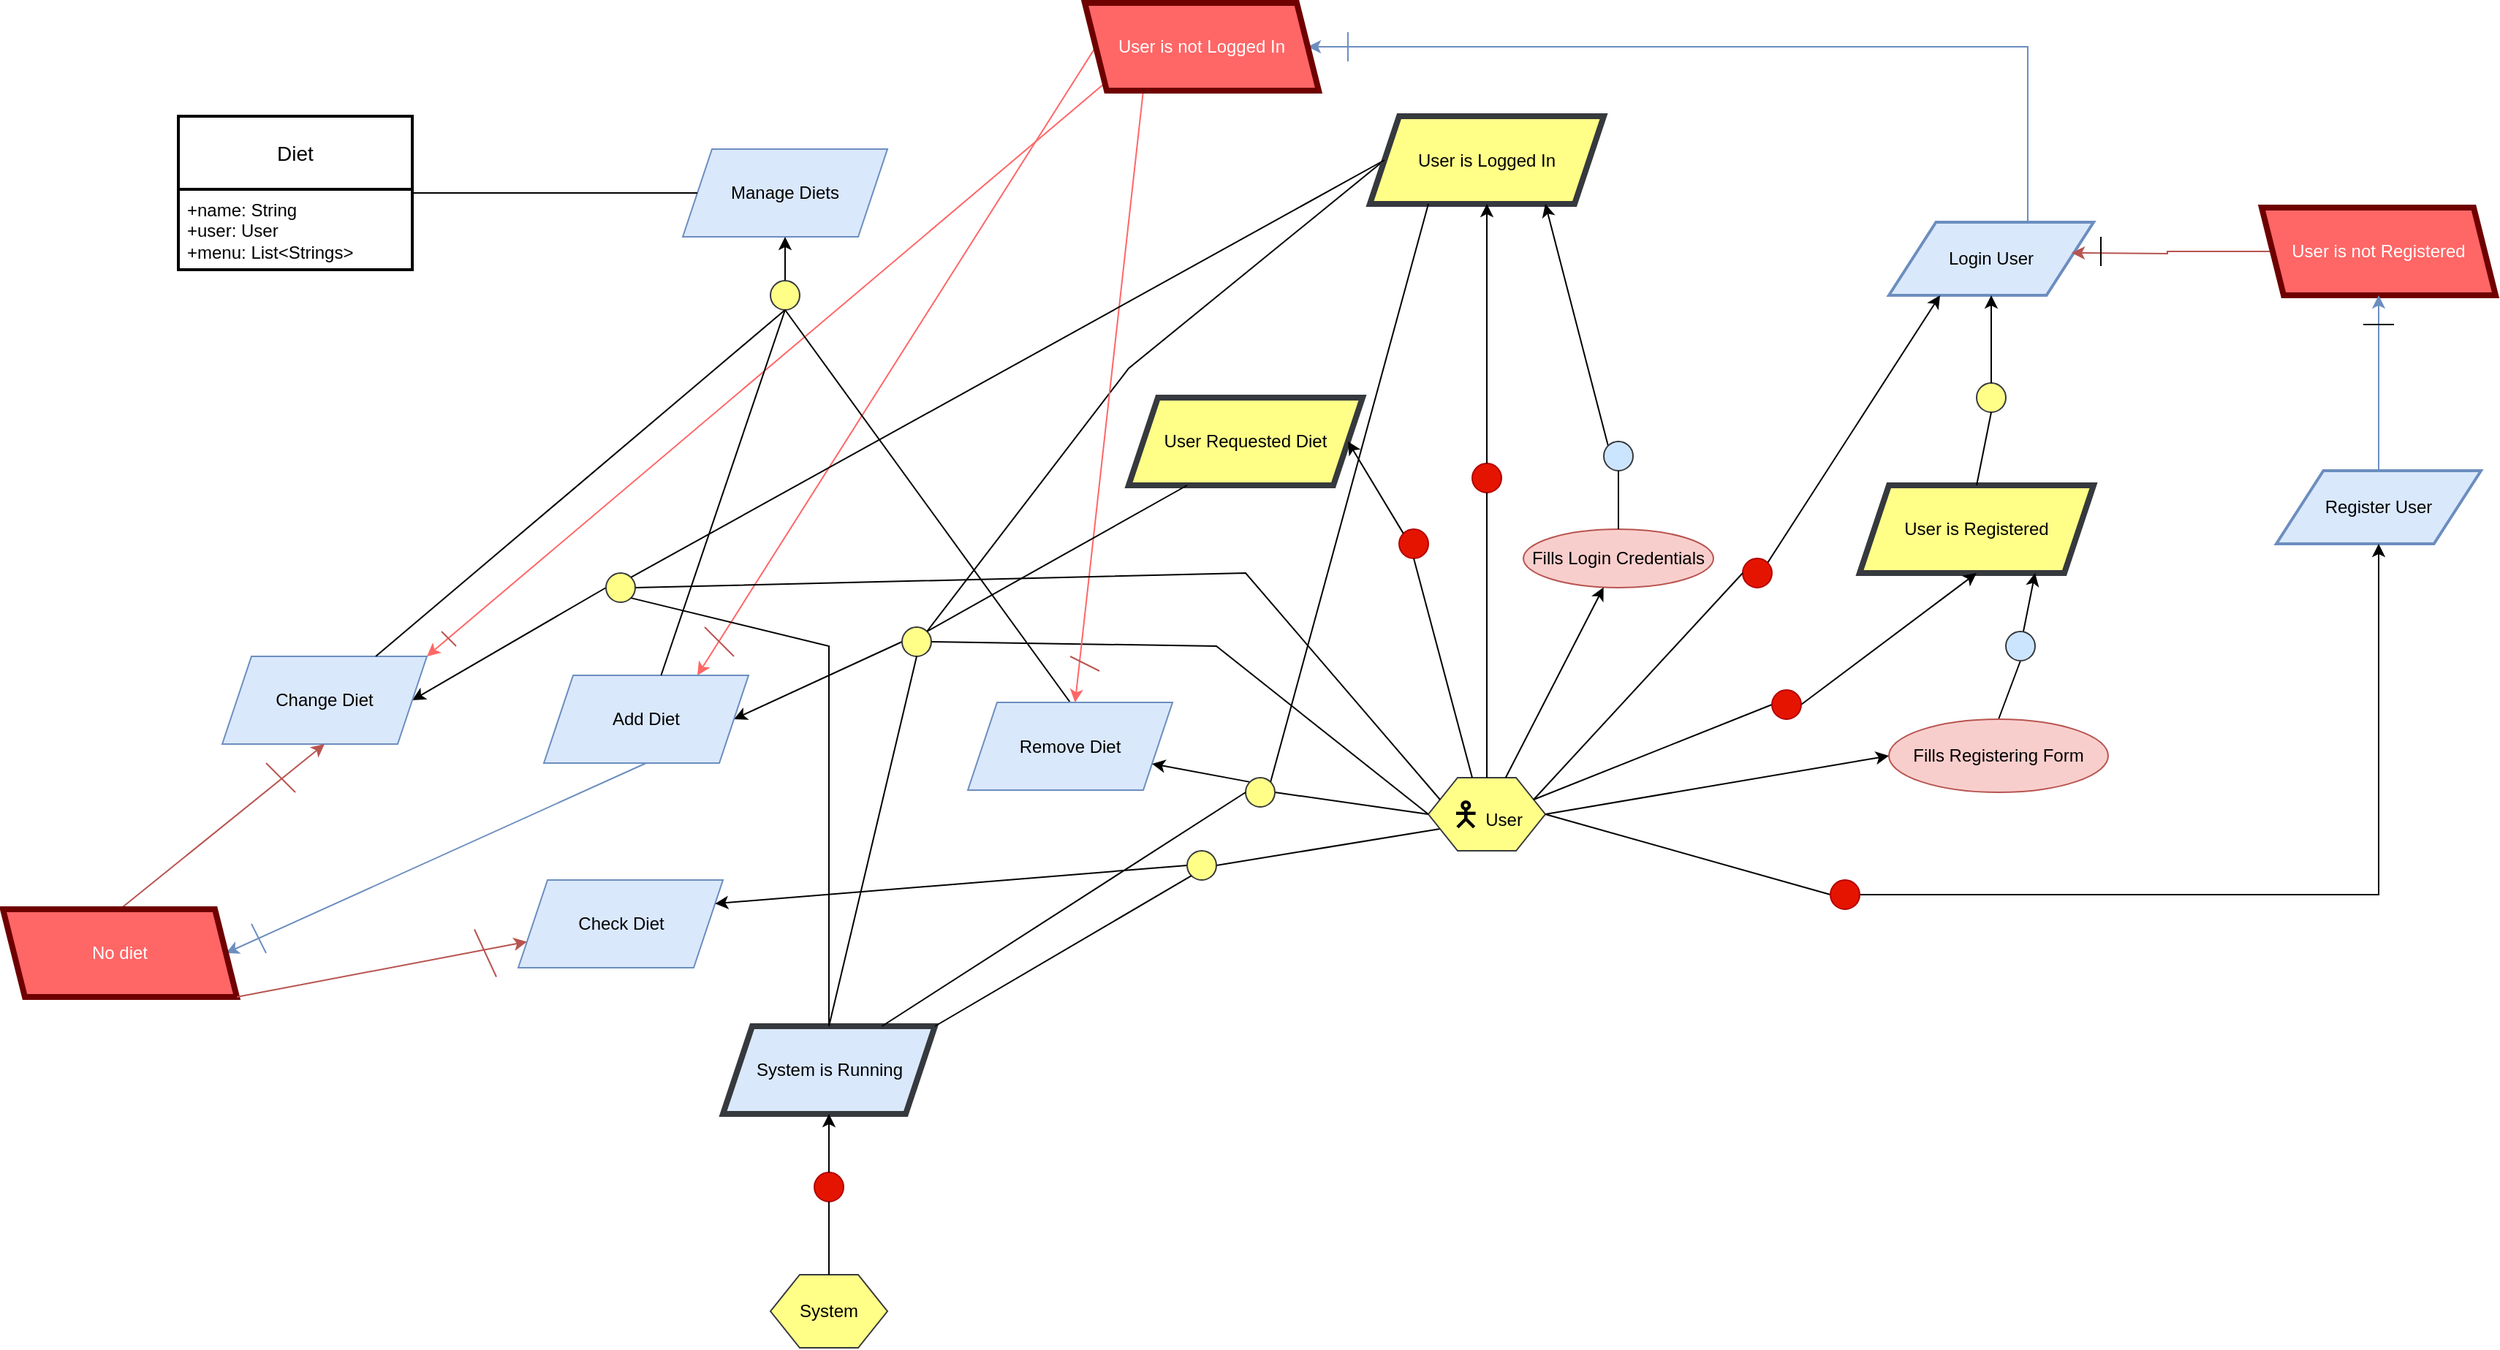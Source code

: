 <mxfile version="21.2.1" type="device">
  <diagram name="Page-1" id="tfmDBc3miOEakFV3B7y-">
    <mxGraphModel dx="2284" dy="723" grid="1" gridSize="10" guides="1" tooltips="1" connect="1" arrows="1" fold="1" page="1" pageScale="1" pageWidth="850" pageHeight="1100" math="0" shadow="0">
      <root>
        <mxCell id="0" />
        <mxCell id="1" parent="0" />
        <mxCell id="NPP5GdCvXKv0nV-kcgQ7-16" value="Diet" style="swimlane;childLayout=stackLayout;horizontal=1;startSize=50;horizontalStack=0;rounded=0;fontSize=14;fontStyle=0;strokeWidth=2;resizeParent=0;resizeLast=1;shadow=0;dashed=0;align=center;arcSize=4;whiteSpace=wrap;html=1;" parent="1" vertex="1">
          <mxGeometry x="-60" y="347.5" width="160" height="105" as="geometry" />
        </mxCell>
        <mxCell id="NPP5GdCvXKv0nV-kcgQ7-17" value="&lt;div&gt;+name: String&lt;br&gt;&lt;/div&gt;&lt;div&gt;+user: User&lt;br&gt;&lt;/div&gt;&lt;div&gt;+menu: List&amp;lt;Strings&amp;gt;&lt;br&gt;&lt;/div&gt;&lt;div&gt;&lt;br&gt;&lt;/div&gt;&lt;div&gt;&lt;br&gt;&lt;/div&gt;" style="align=left;strokeColor=none;fillColor=none;spacingLeft=4;fontSize=12;verticalAlign=top;resizable=0;rotatable=0;part=1;html=1;" parent="NPP5GdCvXKv0nV-kcgQ7-16" vertex="1">
          <mxGeometry y="50" width="160" height="55" as="geometry" />
        </mxCell>
        <mxCell id="NPP5GdCvXKv0nV-kcgQ7-36" style="edgeStyle=orthogonalEdgeStyle;orthogonalLoop=1;jettySize=auto;html=1;startFill=1;endFill=0;rounded=0;entryX=0.5;entryY=1;entryDx=0;entryDy=0;" parent="1" edge="1">
          <mxGeometry relative="1" as="geometry">
            <mxPoint x="720" y="730.0" as="sourcePoint" />
          </mxGeometry>
        </mxCell>
        <mxCell id="7pt3q2MDJ_d6-O4SjyfG-34" style="rounded=0;orthogonalLoop=1;jettySize=auto;html=1;exitX=1;exitY=0.25;exitDx=0;exitDy=0;entryX=0;entryY=0.5;entryDx=0;entryDy=0;endArrow=none;endFill=0;" parent="1" source="QFNl94cKe365iZrxpkh_-8" target="7pt3q2MDJ_d6-O4SjyfG-33" edge="1">
          <mxGeometry relative="1" as="geometry" />
        </mxCell>
        <mxCell id="7pt3q2MDJ_d6-O4SjyfG-47" style="rounded=0;orthogonalLoop=1;jettySize=auto;html=1;exitX=1;exitY=0.5;exitDx=0;exitDy=0;entryX=0;entryY=0.5;entryDx=0;entryDy=0;endArrow=none;endFill=0;" parent="1" source="QFNl94cKe365iZrxpkh_-8" target="7pt3q2MDJ_d6-O4SjyfG-46" edge="1">
          <mxGeometry relative="1" as="geometry" />
        </mxCell>
        <mxCell id="N_5KMHFPPtvNETul84LO-42" style="rounded=0;orthogonalLoop=1;jettySize=auto;html=1;exitX=0;exitY=0.5;exitDx=0;exitDy=0;entryX=1;entryY=0.5;entryDx=0;entryDy=0;endArrow=none;endFill=0;" parent="1" source="QFNl94cKe365iZrxpkh_-8" target="N_5KMHFPPtvNETul84LO-40" edge="1">
          <mxGeometry relative="1" as="geometry">
            <mxPoint x="823.75" y="950" as="sourcePoint" />
            <Array as="points">
              <mxPoint x="650" y="710" />
            </Array>
          </mxGeometry>
        </mxCell>
        <mxCell id="N_5KMHFPPtvNETul84LO-47" style="rounded=0;orthogonalLoop=1;jettySize=auto;html=1;exitX=1;exitY=0;exitDx=0;exitDy=0;entryX=0;entryY=0.5;entryDx=0;entryDy=0;endArrow=none;endFill=0;" parent="1" source="N_5KMHFPPtvNETul84LO-40" target="QFNl94cKe365iZrxpkh_-40" edge="1">
          <mxGeometry relative="1" as="geometry">
            <Array as="points">
              <mxPoint x="590" y="520" />
            </Array>
          </mxGeometry>
        </mxCell>
        <mxCell id="N_5KMHFPPtvNETul84LO-103" style="rounded=0;orthogonalLoop=1;jettySize=auto;html=1;exitX=0;exitY=0.75;exitDx=0;exitDy=0;entryX=1;entryY=0.5;entryDx=0;entryDy=0;endArrow=none;endFill=0;" parent="1" source="QFNl94cKe365iZrxpkh_-8" target="N_5KMHFPPtvNETul84LO-100" edge="1">
          <mxGeometry relative="1" as="geometry" />
        </mxCell>
        <mxCell id="QFNl94cKe365iZrxpkh_-8" value="&lt;font style=&quot;font-size: 23px;&quot;&gt;🯅&lt;/font&gt; User" style="shape=hexagon;perimeter=hexagonPerimeter2;whiteSpace=wrap;html=1;fixedSize=1;fillColor=#ffff88;strokeColor=#36393d;" parent="1" vertex="1">
          <mxGeometry x="795" y="800" width="80" height="50" as="geometry" />
        </mxCell>
        <mxCell id="QFNl94cKe365iZrxpkh_-9" value="&lt;div&gt;System&lt;/div&gt;" style="shape=hexagon;perimeter=hexagonPerimeter2;whiteSpace=wrap;html=1;fixedSize=1;fillColor=#ffff88;strokeColor=#36393d;" parent="1" vertex="1">
          <mxGeometry x="345" y="1140" width="80" height="50" as="geometry" />
        </mxCell>
        <mxCell id="QFNl94cKe365iZrxpkh_-40" value="&lt;div&gt;User is Logged In&lt;/div&gt;" style="shape=parallelogram;perimeter=parallelogramPerimeter;whiteSpace=wrap;html=1;fixedSize=1;fillColor=#ffff88;strokeColor=#36393d;strokeWidth=4;" parent="1" vertex="1">
          <mxGeometry x="755" y="347.5" width="160" height="60" as="geometry" />
        </mxCell>
        <mxCell id="QFNl94cKe365iZrxpkh_-47" value="" style="ellipse;whiteSpace=wrap;html=1;aspect=fixed;fillColor=#e51400;strokeColor=#B20000;fontColor=#ffffff;" parent="1" vertex="1">
          <mxGeometry x="825" y="585" width="20" height="20" as="geometry" />
        </mxCell>
        <mxCell id="QFNl94cKe365iZrxpkh_-48" value="" style="endArrow=none;html=1;rounded=0;entryX=0.5;entryY=1;entryDx=0;entryDy=0;exitX=0.5;exitY=0;exitDx=0;exitDy=0;" parent="1" source="QFNl94cKe365iZrxpkh_-8" target="QFNl94cKe365iZrxpkh_-47" edge="1">
          <mxGeometry width="50" height="50" relative="1" as="geometry">
            <mxPoint x="770" y="680" as="sourcePoint" />
            <mxPoint x="820" y="630" as="targetPoint" />
          </mxGeometry>
        </mxCell>
        <mxCell id="QFNl94cKe365iZrxpkh_-49" value="" style="endArrow=classic;html=1;rounded=0;entryX=0.5;entryY=1;entryDx=0;entryDy=0;exitX=0.5;exitY=0;exitDx=0;exitDy=0;" parent="1" source="QFNl94cKe365iZrxpkh_-47" target="QFNl94cKe365iZrxpkh_-40" edge="1">
          <mxGeometry width="50" height="50" relative="1" as="geometry">
            <mxPoint x="780" y="560" as="sourcePoint" />
            <mxPoint x="830" y="510" as="targetPoint" />
          </mxGeometry>
        </mxCell>
        <mxCell id="7pt3q2MDJ_d6-O4SjyfG-26" style="edgeStyle=orthogonalEdgeStyle;rounded=0;orthogonalLoop=1;jettySize=auto;html=1;exitX=0.5;exitY=0;exitDx=0;exitDy=0;entryX=0;entryY=0.5;entryDx=0;entryDy=0;fillColor=#dae8fc;strokeColor=#6c8ebf;" parent="1" source="7pt3q2MDJ_d6-O4SjyfG-2" target="7pt3q2MDJ_d6-O4SjyfG-14" edge="1">
          <mxGeometry relative="1" as="geometry">
            <Array as="points">
              <mxPoint x="1205" y="300" />
            </Array>
          </mxGeometry>
        </mxCell>
        <mxCell id="7pt3q2MDJ_d6-O4SjyfG-2" value="Login User" style="shape=parallelogram;html=1;strokeWidth=2;perimeter=parallelogramPerimeter;whiteSpace=wrap;rounded=0;arcSize=12;size=0.23;fillColor=#dae8fc;strokeColor=#6c8ebf;" parent="1" vertex="1">
          <mxGeometry x="1110" y="420" width="140" height="50" as="geometry" />
        </mxCell>
        <mxCell id="7pt3q2MDJ_d6-O4SjyfG-6" value="" style="ellipse;whiteSpace=wrap;html=1;aspect=fixed;fillColor=#e51400;strokeColor=#B20000;fontColor=#ffffff;" parent="1" vertex="1">
          <mxGeometry x="1010" y="650" width="20" height="20" as="geometry" />
        </mxCell>
        <mxCell id="7pt3q2MDJ_d6-O4SjyfG-7" value="" style="endArrow=none;html=1;rounded=0;exitX=1;exitY=0.25;exitDx=0;exitDy=0;entryX=0;entryY=0.5;entryDx=0;entryDy=0;" parent="1" source="QFNl94cKe365iZrxpkh_-8" target="7pt3q2MDJ_d6-O4SjyfG-6" edge="1">
          <mxGeometry width="50" height="50" relative="1" as="geometry">
            <mxPoint x="845" y="700" as="sourcePoint" />
            <mxPoint x="1000" y="690" as="targetPoint" />
          </mxGeometry>
        </mxCell>
        <mxCell id="7pt3q2MDJ_d6-O4SjyfG-8" value="" style="endArrow=classic;html=1;rounded=0;entryX=0.25;entryY=1;entryDx=0;entryDy=0;exitX=1;exitY=0;exitDx=0;exitDy=0;" parent="1" source="7pt3q2MDJ_d6-O4SjyfG-6" target="7pt3q2MDJ_d6-O4SjyfG-2" edge="1">
          <mxGeometry width="50" height="50" relative="1" as="geometry">
            <mxPoint x="790" y="570" as="sourcePoint" />
            <mxPoint x="810" y="460" as="targetPoint" />
          </mxGeometry>
        </mxCell>
        <mxCell id="7pt3q2MDJ_d6-O4SjyfG-13" style="rounded=0;orthogonalLoop=1;jettySize=auto;html=1;exitX=0;exitY=0;exitDx=0;exitDy=0;entryX=0.75;entryY=1;entryDx=0;entryDy=0;" parent="1" source="7pt3q2MDJ_d6-O4SjyfG-52" target="QFNl94cKe365iZrxpkh_-40" edge="1">
          <mxGeometry relative="1" as="geometry" />
        </mxCell>
        <mxCell id="7pt3q2MDJ_d6-O4SjyfG-10" value="&lt;div&gt;Fills Login Credentials&lt;/div&gt;" style="ellipse;whiteSpace=wrap;html=1;fillColor=#f8cecc;strokeColor=#b85450;" parent="1" vertex="1">
          <mxGeometry x="860" y="630" width="130" height="40" as="geometry" />
        </mxCell>
        <mxCell id="7pt3q2MDJ_d6-O4SjyfG-11" value="" style="endArrow=classic;html=1;rounded=0;endFill=1;" parent="1" source="QFNl94cKe365iZrxpkh_-8" target="7pt3q2MDJ_d6-O4SjyfG-10" edge="1">
          <mxGeometry width="50" height="50" relative="1" as="geometry">
            <mxPoint x="885" y="725" as="sourcePoint" />
            <mxPoint x="930" y="640" as="targetPoint" />
          </mxGeometry>
        </mxCell>
        <mxCell id="7pt3q2MDJ_d6-O4SjyfG-19" style="rounded=0;orthogonalLoop=1;jettySize=auto;html=1;exitX=1;exitY=0.5;exitDx=0;exitDy=0;entryX=0.75;entryY=0;entryDx=0;entryDy=0;strokeColor=#FF6666;" parent="1" source="7pt3q2MDJ_d6-O4SjyfG-14" target="N_5KMHFPPtvNETul84LO-41" edge="1">
          <mxGeometry relative="1" as="geometry">
            <mxPoint x="584.583" y="296.25" as="targetPoint" />
          </mxGeometry>
        </mxCell>
        <mxCell id="7pt3q2MDJ_d6-O4SjyfG-20" style="rounded=0;orthogonalLoop=1;jettySize=auto;html=1;exitX=0.75;exitY=0;exitDx=0;exitDy=0;strokeColor=#FF6666;" parent="1" source="7pt3q2MDJ_d6-O4SjyfG-14" target="N_5KMHFPPtvNETul84LO-68" edge="1">
          <mxGeometry relative="1" as="geometry">
            <mxPoint x="585" y="600" as="targetPoint" />
          </mxGeometry>
        </mxCell>
        <mxCell id="7pt3q2MDJ_d6-O4SjyfG-21" style="rounded=0;orthogonalLoop=1;jettySize=auto;html=1;exitX=1;exitY=0;exitDx=0;exitDy=0;strokeColor=#FF6666;entryX=1;entryY=0;entryDx=0;entryDy=0;" parent="1" source="7pt3q2MDJ_d6-O4SjyfG-14" target="N_5KMHFPPtvNETul84LO-61" edge="1">
          <mxGeometry relative="1" as="geometry">
            <mxPoint x="366.154" y="611.538" as="targetPoint" />
          </mxGeometry>
        </mxCell>
        <mxCell id="7pt3q2MDJ_d6-O4SjyfG-14" value="&lt;div&gt;User is not Logged In&lt;/div&gt;" style="shape=parallelogram;perimeter=parallelogramPerimeter;whiteSpace=wrap;html=1;fixedSize=1;fillColor=#FF6666;strokeColor=#6F0000;strokeWidth=4;size=15;direction=west;flipH=1;fontColor=#ffffff;" parent="1" vertex="1">
          <mxGeometry x="560" y="270" width="160" height="60" as="geometry" />
        </mxCell>
        <mxCell id="7pt3q2MDJ_d6-O4SjyfG-27" value="" style="endArrow=none;html=1;rounded=0;fillColor=#dae8fc;strokeColor=#6c8ebf;" parent="1" edge="1">
          <mxGeometry width="50" height="50" relative="1" as="geometry">
            <mxPoint x="740" y="310" as="sourcePoint" />
            <mxPoint x="740" y="290" as="targetPoint" />
          </mxGeometry>
        </mxCell>
        <mxCell id="7pt3q2MDJ_d6-O4SjyfG-31" style="edgeStyle=orthogonalEdgeStyle;rounded=0;orthogonalLoop=1;jettySize=auto;html=1;exitX=1;exitY=0.5;exitDx=0;exitDy=0;fillColor=#f8cecc;strokeColor=#b85450;" parent="1" source="7pt3q2MDJ_d6-O4SjyfG-30" edge="1">
          <mxGeometry relative="1" as="geometry">
            <mxPoint x="1235" y="441" as="targetPoint" />
          </mxGeometry>
        </mxCell>
        <mxCell id="7pt3q2MDJ_d6-O4SjyfG-30" value="&lt;div&gt;User is not Registered&lt;br&gt;&lt;/div&gt;" style="shape=parallelogram;perimeter=parallelogramPerimeter;whiteSpace=wrap;html=1;fixedSize=1;fillColor=#FF6666;strokeColor=#6F0000;strokeWidth=4;size=15;direction=west;flipH=1;fontColor=#ffffff;" parent="1" vertex="1">
          <mxGeometry x="1365" y="410" width="160" height="60" as="geometry" />
        </mxCell>
        <mxCell id="7pt3q2MDJ_d6-O4SjyfG-32" value="&lt;div&gt;User is Registered&lt;br&gt;&lt;/div&gt;" style="shape=parallelogram;perimeter=parallelogramPerimeter;whiteSpace=wrap;html=1;fixedSize=1;fillColor=#ffff88;strokeColor=#36393d;strokeWidth=4;" parent="1" vertex="1">
          <mxGeometry x="1090" y="600" width="160" height="60" as="geometry" />
        </mxCell>
        <mxCell id="7pt3q2MDJ_d6-O4SjyfG-35" style="rounded=0;orthogonalLoop=1;jettySize=auto;html=1;exitX=1;exitY=0.5;exitDx=0;exitDy=0;entryX=0.5;entryY=1;entryDx=0;entryDy=0;" parent="1" source="7pt3q2MDJ_d6-O4SjyfG-33" target="7pt3q2MDJ_d6-O4SjyfG-32" edge="1">
          <mxGeometry relative="1" as="geometry" />
        </mxCell>
        <mxCell id="7pt3q2MDJ_d6-O4SjyfG-33" value="" style="ellipse;whiteSpace=wrap;html=1;aspect=fixed;fillColor=#e51400;strokeColor=#B20000;fontColor=#ffffff;" parent="1" vertex="1">
          <mxGeometry x="1030" y="740" width="20" height="20" as="geometry" />
        </mxCell>
        <mxCell id="7pt3q2MDJ_d6-O4SjyfG-37" value="" style="endArrow=none;html=1;rounded=0;" parent="1" edge="1">
          <mxGeometry width="50" height="50" relative="1" as="geometry">
            <mxPoint x="1255" y="450" as="sourcePoint" />
            <mxPoint x="1255" y="430" as="targetPoint" />
          </mxGeometry>
        </mxCell>
        <mxCell id="7pt3q2MDJ_d6-O4SjyfG-44" style="edgeStyle=orthogonalEdgeStyle;rounded=0;orthogonalLoop=1;jettySize=auto;html=1;entryX=0.5;entryY=0;entryDx=0;entryDy=0;fillColor=#dae8fc;strokeColor=#6c8ebf;" parent="1" source="7pt3q2MDJ_d6-O4SjyfG-43" target="7pt3q2MDJ_d6-O4SjyfG-30" edge="1">
          <mxGeometry relative="1" as="geometry" />
        </mxCell>
        <mxCell id="7pt3q2MDJ_d6-O4SjyfG-43" value="Register User" style="shape=parallelogram;html=1;strokeWidth=2;perimeter=parallelogramPerimeter;whiteSpace=wrap;rounded=0;arcSize=12;size=0.23;fillColor=#dae8fc;strokeColor=#6c8ebf;" parent="1" vertex="1">
          <mxGeometry x="1375" y="590" width="140" height="50" as="geometry" />
        </mxCell>
        <mxCell id="7pt3q2MDJ_d6-O4SjyfG-45" value="" style="endArrow=none;html=1;rounded=0;" parent="1" edge="1">
          <mxGeometry width="50" height="50" relative="1" as="geometry">
            <mxPoint x="1455.5" y="490" as="sourcePoint" />
            <mxPoint x="1434.5" y="490" as="targetPoint" />
          </mxGeometry>
        </mxCell>
        <mxCell id="7pt3q2MDJ_d6-O4SjyfG-48" style="edgeStyle=orthogonalEdgeStyle;rounded=0;orthogonalLoop=1;jettySize=auto;html=1;exitX=1;exitY=0.5;exitDx=0;exitDy=0;entryX=0.5;entryY=1;entryDx=0;entryDy=0;" parent="1" source="7pt3q2MDJ_d6-O4SjyfG-46" target="7pt3q2MDJ_d6-O4SjyfG-43" edge="1">
          <mxGeometry relative="1" as="geometry" />
        </mxCell>
        <mxCell id="7pt3q2MDJ_d6-O4SjyfG-46" value="" style="ellipse;whiteSpace=wrap;html=1;aspect=fixed;fillColor=#e51400;strokeColor=#B20000;fontColor=#ffffff;" parent="1" vertex="1">
          <mxGeometry x="1070" y="870" width="20" height="20" as="geometry" />
        </mxCell>
        <mxCell id="7pt3q2MDJ_d6-O4SjyfG-52" value="" style="ellipse;whiteSpace=wrap;html=1;aspect=fixed;fillColor=#cce5ff;strokeColor=#36393d;" parent="1" vertex="1">
          <mxGeometry x="915" y="570" width="20" height="20" as="geometry" />
        </mxCell>
        <mxCell id="7pt3q2MDJ_d6-O4SjyfG-53" style="rounded=0;orthogonalLoop=1;jettySize=auto;html=1;entryX=0.75;entryY=1;entryDx=0;entryDy=0;" parent="1" source="7pt3q2MDJ_d6-O4SjyfG-56" target="7pt3q2MDJ_d6-O4SjyfG-32" edge="1">
          <mxGeometry relative="1" as="geometry">
            <mxPoint x="1390" y="740" as="targetPoint" />
            <mxPoint x="1390" y="820" as="sourcePoint" />
          </mxGeometry>
        </mxCell>
        <mxCell id="7pt3q2MDJ_d6-O4SjyfG-59" style="rounded=0;orthogonalLoop=1;jettySize=auto;html=1;exitX=0.5;exitY=0;exitDx=0;exitDy=0;entryX=0.5;entryY=1;entryDx=0;entryDy=0;endArrow=none;endFill=0;" parent="1" source="7pt3q2MDJ_d6-O4SjyfG-54" target="7pt3q2MDJ_d6-O4SjyfG-56" edge="1">
          <mxGeometry relative="1" as="geometry" />
        </mxCell>
        <mxCell id="7pt3q2MDJ_d6-O4SjyfG-54" value="&lt;div&gt;Fills Registering Form&lt;/div&gt;" style="ellipse;whiteSpace=wrap;html=1;fillColor=#f8cecc;strokeColor=#b85450;" parent="1" vertex="1">
          <mxGeometry x="1110" y="760" width="150" height="50" as="geometry" />
        </mxCell>
        <mxCell id="7pt3q2MDJ_d6-O4SjyfG-55" value="" style="endArrow=classic;html=1;rounded=0;exitX=1;exitY=0.5;exitDx=0;exitDy=0;endFill=1;entryX=0;entryY=0.5;entryDx=0;entryDy=0;" parent="1" source="QFNl94cKe365iZrxpkh_-8" edge="1" target="7pt3q2MDJ_d6-O4SjyfG-54">
          <mxGeometry width="50" height="50" relative="1" as="geometry">
            <mxPoint x="1125" y="853" as="sourcePoint" />
            <mxPoint x="1100" y="905" as="targetPoint" />
          </mxGeometry>
        </mxCell>
        <mxCell id="7pt3q2MDJ_d6-O4SjyfG-56" value="" style="ellipse;whiteSpace=wrap;html=1;aspect=fixed;fillColor=#cce5ff;strokeColor=#36393d;" parent="1" vertex="1">
          <mxGeometry x="1190" y="700" width="20" height="20" as="geometry" />
        </mxCell>
        <mxCell id="N_5KMHFPPtvNETul84LO-39" value="Manage Diets" style="shape=parallelogram;perimeter=parallelogramPerimeter;whiteSpace=wrap;html=1;fixedSize=1;fillColor=#dae8fc;strokeColor=#6c8ebf;" parent="1" vertex="1">
          <mxGeometry x="285" y="370" width="140" height="60" as="geometry" />
        </mxCell>
        <mxCell id="N_5KMHFPPtvNETul84LO-43" style="rounded=0;orthogonalLoop=1;jettySize=auto;html=1;exitX=0;exitY=0.5;exitDx=0;exitDy=0;entryX=1;entryY=0.5;entryDx=0;entryDy=0;" parent="1" source="N_5KMHFPPtvNETul84LO-40" target="N_5KMHFPPtvNETul84LO-41" edge="1">
          <mxGeometry relative="1" as="geometry" />
        </mxCell>
        <mxCell id="N_5KMHFPPtvNETul84LO-40" value="" style="ellipse;whiteSpace=wrap;html=1;aspect=fixed;fillColor=#ffff88;strokeColor=#36393d;" parent="1" vertex="1">
          <mxGeometry x="435" y="697" width="20" height="20" as="geometry" />
        </mxCell>
        <mxCell id="N_5KMHFPPtvNETul84LO-88" style="rounded=0;orthogonalLoop=1;jettySize=auto;html=1;exitX=0.5;exitY=1;exitDx=0;exitDy=0;entryX=0;entryY=0.5;entryDx=0;entryDy=0;fillColor=#dae8fc;strokeColor=#6c8ebf;" parent="1" source="N_5KMHFPPtvNETul84LO-41" target="N_5KMHFPPtvNETul84LO-86" edge="1">
          <mxGeometry relative="1" as="geometry" />
        </mxCell>
        <mxCell id="N_5KMHFPPtvNETul84LO-41" value="Add Diet" style="shape=parallelogram;perimeter=parallelogramPerimeter;whiteSpace=wrap;html=1;fixedSize=1;fillColor=#dae8fc;strokeColor=#6c8ebf;" parent="1" vertex="1">
          <mxGeometry x="190" y="730" width="140" height="60" as="geometry" />
        </mxCell>
        <mxCell id="N_5KMHFPPtvNETul84LO-51" style="rounded=0;orthogonalLoop=1;jettySize=auto;html=1;exitX=0.5;exitY=0;exitDx=0;exitDy=0;" parent="1" source="N_5KMHFPPtvNETul84LO-49" target="N_5KMHFPPtvNETul84LO-39" edge="1">
          <mxGeometry relative="1" as="geometry" />
        </mxCell>
        <mxCell id="N_5KMHFPPtvNETul84LO-49" value="" style="ellipse;whiteSpace=wrap;html=1;aspect=fixed;fillColor=#ffff88;strokeColor=#36393d;" parent="1" vertex="1">
          <mxGeometry x="345" y="460" width="20" height="20" as="geometry" />
        </mxCell>
        <mxCell id="N_5KMHFPPtvNETul84LO-57" style="rounded=0;orthogonalLoop=1;jettySize=auto;html=1;exitX=0;exitY=0.25;exitDx=0;exitDy=0;entryX=1;entryY=0.5;entryDx=0;entryDy=0;endArrow=none;endFill=0;" parent="1" source="QFNl94cKe365iZrxpkh_-8" target="N_5KMHFPPtvNETul84LO-60" edge="1">
          <mxGeometry relative="1" as="geometry">
            <mxPoint x="575" y="702" as="sourcePoint" />
            <Array as="points">
              <mxPoint x="670" y="660" />
            </Array>
          </mxGeometry>
        </mxCell>
        <mxCell id="N_5KMHFPPtvNETul84LO-59" style="rounded=0;orthogonalLoop=1;jettySize=auto;html=1;exitX=0;exitY=0.5;exitDx=0;exitDy=0;entryX=1;entryY=0.5;entryDx=0;entryDy=0;" parent="1" source="N_5KMHFPPtvNETul84LO-60" target="N_5KMHFPPtvNETul84LO-61" edge="1">
          <mxGeometry relative="1" as="geometry" />
        </mxCell>
        <mxCell id="N_5KMHFPPtvNETul84LO-60" value="" style="ellipse;whiteSpace=wrap;html=1;aspect=fixed;fillColor=#ffff88;strokeColor=#36393d;" parent="1" vertex="1">
          <mxGeometry x="232.5" y="660" width="20" height="20" as="geometry" />
        </mxCell>
        <mxCell id="N_5KMHFPPtvNETul84LO-61" value="Change Diet" style="shape=parallelogram;perimeter=parallelogramPerimeter;whiteSpace=wrap;html=1;fixedSize=1;fillColor=#dae8fc;strokeColor=#6c8ebf;" parent="1" vertex="1">
          <mxGeometry x="-30" y="717" width="140" height="60" as="geometry" />
        </mxCell>
        <mxCell id="N_5KMHFPPtvNETul84LO-65" value="" style="endArrow=none;html=1;rounded=0;exitX=0;exitY=0.5;exitDx=0;exitDy=0;" parent="1" source="QFNl94cKe365iZrxpkh_-8" edge="1">
          <mxGeometry width="50" height="50" relative="1" as="geometry">
            <mxPoint x="805.154" y="956.057" as="sourcePoint" />
            <mxPoint x="690" y="810" as="targetPoint" />
          </mxGeometry>
        </mxCell>
        <mxCell id="N_5KMHFPPtvNETul84LO-77" style="rounded=0;orthogonalLoop=1;jettySize=auto;html=1;exitX=0.5;exitY=0;exitDx=0;exitDy=0;entryX=0.5;entryY=1;entryDx=0;entryDy=0;endArrow=none;endFill=0;" parent="1" source="N_5KMHFPPtvNETul84LO-68" target="N_5KMHFPPtvNETul84LO-49" edge="1">
          <mxGeometry relative="1" as="geometry" />
        </mxCell>
        <mxCell id="N_5KMHFPPtvNETul84LO-68" value="Remove Diet" style="shape=parallelogram;perimeter=parallelogramPerimeter;whiteSpace=wrap;html=1;fixedSize=1;fillColor=#dae8fc;strokeColor=#6c8ebf;" parent="1" vertex="1">
          <mxGeometry x="480" y="748.5" width="140" height="60" as="geometry" />
        </mxCell>
        <mxCell id="N_5KMHFPPtvNETul84LO-69" style="rounded=0;orthogonalLoop=1;jettySize=auto;html=1;exitX=0;exitY=0;exitDx=0;exitDy=0;entryX=1;entryY=0.75;entryDx=0;entryDy=0;" parent="1" source="N_5KMHFPPtvNETul84LO-70" target="N_5KMHFPPtvNETul84LO-68" edge="1">
          <mxGeometry relative="1" as="geometry" />
        </mxCell>
        <mxCell id="N_5KMHFPPtvNETul84LO-70" value="" style="ellipse;whiteSpace=wrap;html=1;aspect=fixed;fillColor=#ffff88;strokeColor=#36393d;" parent="1" vertex="1">
          <mxGeometry x="670" y="800" width="20" height="20" as="geometry" />
        </mxCell>
        <mxCell id="N_5KMHFPPtvNETul84LO-78" style="rounded=0;orthogonalLoop=1;jettySize=auto;html=1;entryX=0.5;entryY=1;entryDx=0;entryDy=0;endArrow=none;endFill=0;" parent="1" source="N_5KMHFPPtvNETul84LO-41" target="N_5KMHFPPtvNETul84LO-49" edge="1">
          <mxGeometry relative="1" as="geometry">
            <mxPoint x="470" y="749" as="sourcePoint" />
            <mxPoint x="365" y="580" as="targetPoint" />
          </mxGeometry>
        </mxCell>
        <mxCell id="N_5KMHFPPtvNETul84LO-79" style="rounded=0;orthogonalLoop=1;jettySize=auto;html=1;endArrow=none;endFill=0;exitX=0.75;exitY=0;exitDx=0;exitDy=0;entryX=0.5;entryY=1;entryDx=0;entryDy=0;" parent="1" source="N_5KMHFPPtvNETul84LO-61" edge="1" target="N_5KMHFPPtvNETul84LO-49">
          <mxGeometry relative="1" as="geometry">
            <mxPoint x="285" y="740" as="sourcePoint" />
            <mxPoint x="330" y="530" as="targetPoint" />
          </mxGeometry>
        </mxCell>
        <mxCell id="N_5KMHFPPtvNETul84LO-87" style="rounded=0;orthogonalLoop=1;jettySize=auto;html=1;exitX=0.5;exitY=1;exitDx=0;exitDy=0;entryX=0.5;entryY=1;entryDx=0;entryDy=0;fillColor=#f8cecc;strokeColor=#b85450;" parent="1" source="N_5KMHFPPtvNETul84LO-86" target="N_5KMHFPPtvNETul84LO-61" edge="1">
          <mxGeometry relative="1" as="geometry" />
        </mxCell>
        <mxCell id="N_5KMHFPPtvNETul84LO-86" value="No diet" style="shape=parallelogram;perimeter=parallelogramPerimeter;whiteSpace=wrap;html=1;fixedSize=1;fillColor=#FF6666;strokeColor=#6F0000;strokeWidth=4;size=15;direction=west;flipH=1;fontColor=#ffffff;" parent="1" vertex="1">
          <mxGeometry x="-180" y="890" width="160" height="60" as="geometry" />
        </mxCell>
        <mxCell id="N_5KMHFPPtvNETul84LO-89" value="" style="endArrow=none;html=1;rounded=0;fillColor=#dae8fc;strokeColor=#6c8ebf;" parent="1" edge="1">
          <mxGeometry width="50" height="50" relative="1" as="geometry">
            <mxPoint y="920" as="sourcePoint" />
            <mxPoint x="-10" y="900" as="targetPoint" />
          </mxGeometry>
        </mxCell>
        <mxCell id="N_5KMHFPPtvNETul84LO-90" value="" style="endArrow=none;html=1;rounded=0;fillColor=#f8cecc;strokeColor=#b85450;" parent="1" edge="1">
          <mxGeometry width="50" height="50" relative="1" as="geometry">
            <mxPoint x="20" y="810" as="sourcePoint" />
            <mxPoint y="790" as="targetPoint" />
          </mxGeometry>
        </mxCell>
        <mxCell id="N_5KMHFPPtvNETul84LO-91" value="" style="endArrow=none;html=1;rounded=0;fillColor=#f8cecc;strokeColor=#b85450;" parent="1" edge="1">
          <mxGeometry width="50" height="50" relative="1" as="geometry">
            <mxPoint x="130" y="710" as="sourcePoint" />
            <mxPoint x="120" y="700" as="targetPoint" />
          </mxGeometry>
        </mxCell>
        <mxCell id="N_5KMHFPPtvNETul84LO-92" value="" style="endArrow=none;html=1;rounded=0;fillColor=#f8cecc;strokeColor=#b85450;" parent="1" edge="1">
          <mxGeometry width="50" height="50" relative="1" as="geometry">
            <mxPoint x="320" y="717" as="sourcePoint" />
            <mxPoint x="300" y="697" as="targetPoint" />
          </mxGeometry>
        </mxCell>
        <mxCell id="N_5KMHFPPtvNETul84LO-93" value="" style="endArrow=none;html=1;rounded=0;fillColor=#f8cecc;strokeColor=#b85450;" parent="1" edge="1">
          <mxGeometry width="50" height="50" relative="1" as="geometry">
            <mxPoint x="570" y="727" as="sourcePoint" />
            <mxPoint x="550" y="717" as="targetPoint" />
          </mxGeometry>
        </mxCell>
        <mxCell id="N_5KMHFPPtvNETul84LO-99" value="Check Diet" style="shape=parallelogram;perimeter=parallelogramPerimeter;whiteSpace=wrap;html=1;fixedSize=1;fillColor=#dae8fc;strokeColor=#6c8ebf;" parent="1" vertex="1">
          <mxGeometry x="172.5" y="870" width="140" height="60" as="geometry" />
        </mxCell>
        <mxCell id="N_5KMHFPPtvNETul84LO-101" style="rounded=0;orthogonalLoop=1;jettySize=auto;html=1;exitX=0;exitY=0.5;exitDx=0;exitDy=0;entryX=1;entryY=0.25;entryDx=0;entryDy=0;" parent="1" source="N_5KMHFPPtvNETul84LO-100" target="N_5KMHFPPtvNETul84LO-99" edge="1">
          <mxGeometry relative="1" as="geometry" />
        </mxCell>
        <mxCell id="N_5KMHFPPtvNETul84LO-100" value="" style="ellipse;whiteSpace=wrap;html=1;aspect=fixed;fillColor=#ffff88;strokeColor=#36393d;" parent="1" vertex="1">
          <mxGeometry x="630" y="850" width="20" height="20" as="geometry" />
        </mxCell>
        <mxCell id="N_5KMHFPPtvNETul84LO-104" style="rounded=0;orthogonalLoop=1;jettySize=auto;html=1;exitX=0;exitY=0;exitDx=0;exitDy=0;fillColor=#f8cecc;strokeColor=#b85450;" parent="1" source="N_5KMHFPPtvNETul84LO-86" target="N_5KMHFPPtvNETul84LO-99" edge="1">
          <mxGeometry relative="1" as="geometry">
            <mxPoint x="40" y="870" as="sourcePoint" />
            <mxPoint x="50" y="787" as="targetPoint" />
            <Array as="points" />
          </mxGeometry>
        </mxCell>
        <mxCell id="N_5KMHFPPtvNETul84LO-105" value="" style="endArrow=none;html=1;rounded=0;fillColor=#f8cecc;strokeColor=#b85450;" parent="1" edge="1">
          <mxGeometry width="50" height="50" relative="1" as="geometry">
            <mxPoint x="142.5" y="903.75" as="sourcePoint" />
            <mxPoint x="157.5" y="936.25" as="targetPoint" />
          </mxGeometry>
        </mxCell>
        <mxCell id="nOgI37RvHvX1X2BUlv1E-3" value="" style="endArrow=none;html=1;rounded=0;entryX=0.5;entryY=1;entryDx=0;entryDy=0;exitX=0.5;exitY=0;exitDx=0;exitDy=0;" edge="1" parent="1" source="7pt3q2MDJ_d6-O4SjyfG-10" target="7pt3q2MDJ_d6-O4SjyfG-52">
          <mxGeometry width="50" height="50" relative="1" as="geometry">
            <mxPoint x="860" y="640" as="sourcePoint" />
            <mxPoint x="910" y="590" as="targetPoint" />
          </mxGeometry>
        </mxCell>
        <mxCell id="nOgI37RvHvX1X2BUlv1E-6" value="" style="endArrow=none;html=1;rounded=0;entryX=0;entryY=0.5;entryDx=0;entryDy=0;exitX=1;exitY=0.5;exitDx=0;exitDy=0;" edge="1" parent="1" source="NPP5GdCvXKv0nV-kcgQ7-16" target="N_5KMHFPPtvNETul84LO-39">
          <mxGeometry width="50" height="50" relative="1" as="geometry">
            <mxPoint x="170" y="430" as="sourcePoint" />
            <mxPoint x="220" y="380" as="targetPoint" />
          </mxGeometry>
        </mxCell>
        <mxCell id="nOgI37RvHvX1X2BUlv1E-7" value="" style="endArrow=none;html=1;rounded=0;entryX=0.25;entryY=1;entryDx=0;entryDy=0;exitX=1;exitY=0;exitDx=0;exitDy=0;" edge="1" parent="1" source="N_5KMHFPPtvNETul84LO-70" target="QFNl94cKe365iZrxpkh_-40">
          <mxGeometry width="50" height="50" relative="1" as="geometry">
            <mxPoint x="730" y="700" as="sourcePoint" />
            <mxPoint x="780" y="650" as="targetPoint" />
          </mxGeometry>
        </mxCell>
        <mxCell id="nOgI37RvHvX1X2BUlv1E-8" value="" style="endArrow=none;html=1;rounded=0;entryX=0;entryY=0.5;entryDx=0;entryDy=0;exitX=1;exitY=0;exitDx=0;exitDy=0;" edge="1" parent="1" source="N_5KMHFPPtvNETul84LO-60" target="QFNl94cKe365iZrxpkh_-40">
          <mxGeometry width="50" height="50" relative="1" as="geometry">
            <mxPoint x="550" y="610" as="sourcePoint" />
            <mxPoint x="600" y="560" as="targetPoint" />
          </mxGeometry>
        </mxCell>
        <mxCell id="nOgI37RvHvX1X2BUlv1E-10" value="&lt;div&gt;System is Running&lt;/div&gt;" style="shape=parallelogram;perimeter=parallelogramPerimeter;whiteSpace=wrap;html=1;fixedSize=1;fillColor=#dae8fc;strokeColor=#36393d;strokeWidth=4;" vertex="1" parent="1">
          <mxGeometry x="312.5" y="970" width="145" height="60" as="geometry" />
        </mxCell>
        <mxCell id="nOgI37RvHvX1X2BUlv1E-11" value="" style="ellipse;whiteSpace=wrap;html=1;aspect=fixed;fillColor=#e51400;strokeColor=#B20000;fontColor=#ffffff;" vertex="1" parent="1">
          <mxGeometry x="375" y="1070" width="20" height="20" as="geometry" />
        </mxCell>
        <mxCell id="nOgI37RvHvX1X2BUlv1E-12" value="" style="endArrow=none;html=1;rounded=0;entryX=0.5;entryY=1;entryDx=0;entryDy=0;exitX=0.5;exitY=0;exitDx=0;exitDy=0;" edge="1" parent="1" source="QFNl94cKe365iZrxpkh_-9" target="nOgI37RvHvX1X2BUlv1E-11">
          <mxGeometry width="50" height="50" relative="1" as="geometry">
            <mxPoint x="250" y="1170" as="sourcePoint" />
            <mxPoint x="300" y="1120" as="targetPoint" />
          </mxGeometry>
        </mxCell>
        <mxCell id="nOgI37RvHvX1X2BUlv1E-13" value="" style="endArrow=classic;html=1;rounded=0;entryX=0.5;entryY=1;entryDx=0;entryDy=0;exitX=0.5;exitY=0;exitDx=0;exitDy=0;" edge="1" parent="1" source="nOgI37RvHvX1X2BUlv1E-11" target="nOgI37RvHvX1X2BUlv1E-10">
          <mxGeometry width="50" height="50" relative="1" as="geometry">
            <mxPoint x="310" y="1110" as="sourcePoint" />
            <mxPoint x="360" y="1060" as="targetPoint" />
          </mxGeometry>
        </mxCell>
        <mxCell id="nOgI37RvHvX1X2BUlv1E-14" value="" style="endArrow=none;html=1;rounded=0;entryX=0.5;entryY=1;entryDx=0;entryDy=0;exitX=0.5;exitY=0;exitDx=0;exitDy=0;" edge="1" parent="1" source="nOgI37RvHvX1X2BUlv1E-10" target="N_5KMHFPPtvNETul84LO-40">
          <mxGeometry width="50" height="50" relative="1" as="geometry">
            <mxPoint x="380" y="900" as="sourcePoint" />
            <mxPoint x="430" y="850" as="targetPoint" />
          </mxGeometry>
        </mxCell>
        <mxCell id="nOgI37RvHvX1X2BUlv1E-15" value="" style="endArrow=none;html=1;rounded=0;entryX=0;entryY=1;entryDx=0;entryDy=0;exitX=1;exitY=0;exitDx=0;exitDy=0;" edge="1" parent="1" source="nOgI37RvHvX1X2BUlv1E-10" target="N_5KMHFPPtvNETul84LO-100">
          <mxGeometry width="50" height="50" relative="1" as="geometry">
            <mxPoint x="520" y="950" as="sourcePoint" />
            <mxPoint x="630" y="900" as="targetPoint" />
          </mxGeometry>
        </mxCell>
        <mxCell id="nOgI37RvHvX1X2BUlv1E-16" value="" style="endArrow=none;html=1;rounded=0;entryX=0;entryY=0.5;entryDx=0;entryDy=0;exitX=0.75;exitY=0;exitDx=0;exitDy=0;" edge="1" parent="1" source="nOgI37RvHvX1X2BUlv1E-10" target="N_5KMHFPPtvNETul84LO-70">
          <mxGeometry width="50" height="50" relative="1" as="geometry">
            <mxPoint x="470" y="890" as="sourcePoint" />
            <mxPoint x="520" y="840" as="targetPoint" />
          </mxGeometry>
        </mxCell>
        <mxCell id="nOgI37RvHvX1X2BUlv1E-17" value="" style="endArrow=none;html=1;rounded=0;exitX=0.5;exitY=0;exitDx=0;exitDy=0;entryX=1;entryY=1;entryDx=0;entryDy=0;" edge="1" parent="1" source="nOgI37RvHvX1X2BUlv1E-10" target="N_5KMHFPPtvNETul84LO-60">
          <mxGeometry width="50" height="50" relative="1" as="geometry">
            <mxPoint x="350" y="830" as="sourcePoint" />
            <mxPoint x="400" y="780" as="targetPoint" />
            <Array as="points">
              <mxPoint x="385" y="710" />
            </Array>
          </mxGeometry>
        </mxCell>
        <mxCell id="nOgI37RvHvX1X2BUlv1E-18" value="" style="ellipse;whiteSpace=wrap;html=1;aspect=fixed;fillColor=#ffff88;strokeColor=#36393d;" vertex="1" parent="1">
          <mxGeometry x="1170" y="530" width="20" height="20" as="geometry" />
        </mxCell>
        <mxCell id="nOgI37RvHvX1X2BUlv1E-19" value="" style="endArrow=classic;html=1;rounded=0;entryX=0.5;entryY=1;entryDx=0;entryDy=0;exitX=0.5;exitY=0;exitDx=0;exitDy=0;" edge="1" parent="1" source="nOgI37RvHvX1X2BUlv1E-18" target="7pt3q2MDJ_d6-O4SjyfG-2">
          <mxGeometry width="50" height="50" relative="1" as="geometry">
            <mxPoint x="1140" y="540" as="sourcePoint" />
            <mxPoint x="1190" y="490" as="targetPoint" />
          </mxGeometry>
        </mxCell>
        <mxCell id="nOgI37RvHvX1X2BUlv1E-20" value="" style="endArrow=none;html=1;rounded=0;entryX=0.5;entryY=1;entryDx=0;entryDy=0;exitX=0.5;exitY=0;exitDx=0;exitDy=0;" edge="1" parent="1" source="7pt3q2MDJ_d6-O4SjyfG-32" target="nOgI37RvHvX1X2BUlv1E-18">
          <mxGeometry width="50" height="50" relative="1" as="geometry">
            <mxPoint x="1130" y="620" as="sourcePoint" />
            <mxPoint x="1180" y="570" as="targetPoint" />
          </mxGeometry>
        </mxCell>
        <mxCell id="nOgI37RvHvX1X2BUlv1E-21" value="&lt;div&gt;User Requested Diet&lt;/div&gt;" style="shape=parallelogram;perimeter=parallelogramPerimeter;whiteSpace=wrap;html=1;fixedSize=1;fillColor=#ffff88;strokeColor=#36393d;strokeWidth=4;" vertex="1" parent="1">
          <mxGeometry x="590" y="540" width="160" height="60" as="geometry" />
        </mxCell>
        <mxCell id="nOgI37RvHvX1X2BUlv1E-22" value="" style="ellipse;whiteSpace=wrap;html=1;aspect=fixed;fillColor=#e51400;strokeColor=#B20000;fontColor=#ffffff;" vertex="1" parent="1">
          <mxGeometry x="775" y="630" width="20" height="20" as="geometry" />
        </mxCell>
        <mxCell id="nOgI37RvHvX1X2BUlv1E-23" value="" style="endArrow=none;html=1;rounded=0;entryX=0.5;entryY=1;entryDx=0;entryDy=0;exitX=0.375;exitY=0;exitDx=0;exitDy=0;" edge="1" parent="1" source="QFNl94cKe365iZrxpkh_-8" target="nOgI37RvHvX1X2BUlv1E-22">
          <mxGeometry width="50" height="50" relative="1" as="geometry">
            <mxPoint x="780" y="750" as="sourcePoint" />
            <mxPoint x="830" y="700" as="targetPoint" />
          </mxGeometry>
        </mxCell>
        <mxCell id="nOgI37RvHvX1X2BUlv1E-25" value="" style="endArrow=classic;html=1;rounded=0;exitX=0;exitY=0;exitDx=0;exitDy=0;entryX=1;entryY=0.5;entryDx=0;entryDy=0;" edge="1" parent="1" source="nOgI37RvHvX1X2BUlv1E-22" target="nOgI37RvHvX1X2BUlv1E-21">
          <mxGeometry width="50" height="50" relative="1" as="geometry">
            <mxPoint x="780" y="560" as="sourcePoint" />
            <mxPoint x="830" y="510" as="targetPoint" />
          </mxGeometry>
        </mxCell>
        <mxCell id="nOgI37RvHvX1X2BUlv1E-26" value="" style="endArrow=none;html=1;rounded=0;entryX=0.25;entryY=1;entryDx=0;entryDy=0;exitX=1;exitY=0;exitDx=0;exitDy=0;" edge="1" parent="1" source="N_5KMHFPPtvNETul84LO-40" target="nOgI37RvHvX1X2BUlv1E-21">
          <mxGeometry width="50" height="50" relative="1" as="geometry">
            <mxPoint x="540" y="660" as="sourcePoint" />
            <mxPoint x="590" y="610" as="targetPoint" />
          </mxGeometry>
        </mxCell>
      </root>
    </mxGraphModel>
  </diagram>
</mxfile>

